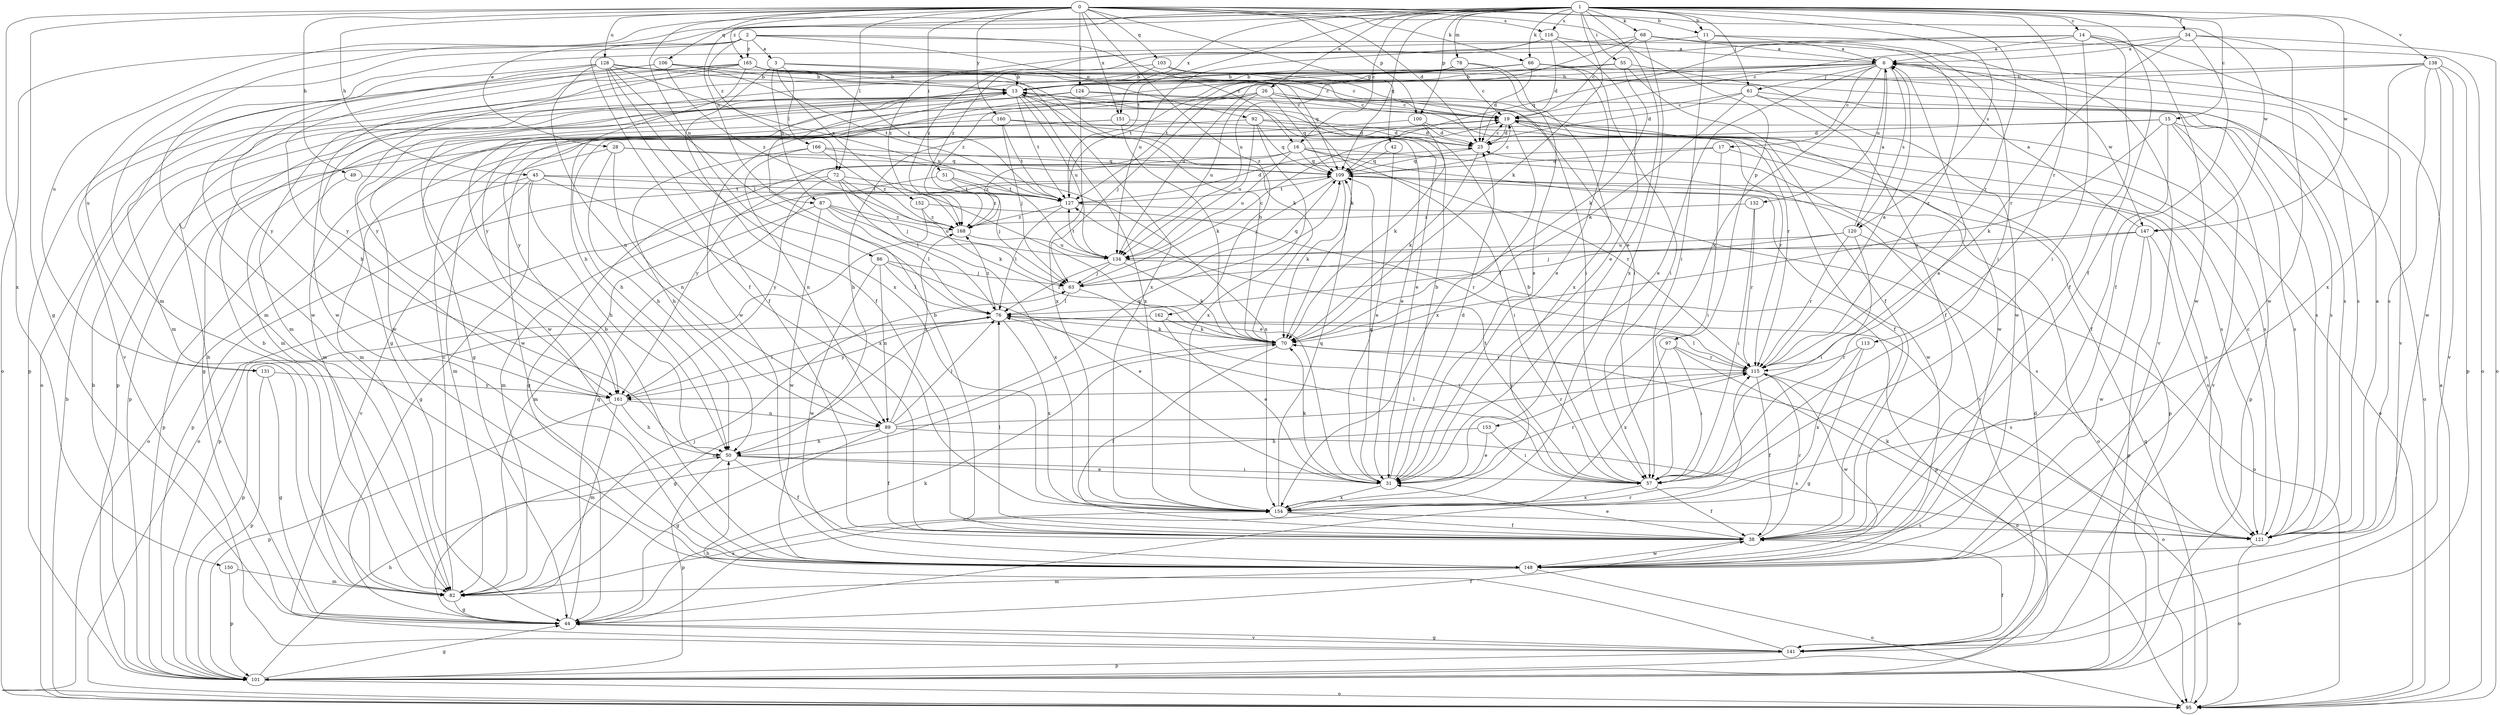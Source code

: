 strict digraph  {
0;
1;
2;
3;
6;
11;
13;
14;
15;
16;
17;
19;
25;
26;
28;
31;
34;
38;
42;
44;
45;
49;
50;
51;
55;
57;
61;
63;
66;
68;
70;
72;
76;
78;
82;
86;
87;
89;
92;
95;
97;
100;
101;
103;
106;
109;
113;
115;
116;
120;
121;
124;
127;
128;
131;
132;
134;
138;
141;
147;
148;
150;
151;
152;
153;
154;
160;
161;
162;
165;
166;
168;
0 -> 11  [label=b];
0 -> 25  [label=d];
0 -> 42  [label=g];
0 -> 44  [label=g];
0 -> 45  [label=h];
0 -> 49  [label=h];
0 -> 51  [label=i];
0 -> 66  [label=k];
0 -> 72  [label=l];
0 -> 86  [label=n];
0 -> 97  [label=p];
0 -> 100  [label=p];
0 -> 103  [label=q];
0 -> 106  [label=q];
0 -> 116  [label=s];
0 -> 124  [label=t];
0 -> 128  [label=u];
0 -> 147  [label=w];
0 -> 150  [label=x];
0 -> 151  [label=x];
0 -> 160  [label=y];
0 -> 162  [label=z];
0 -> 165  [label=z];
1 -> 11  [label=b];
1 -> 14  [label=c];
1 -> 15  [label=c];
1 -> 16  [label=c];
1 -> 26  [label=e];
1 -> 28  [label=e];
1 -> 31  [label=e];
1 -> 34  [label=f];
1 -> 38  [label=f];
1 -> 55  [label=i];
1 -> 61  [label=j];
1 -> 66  [label=k];
1 -> 68  [label=k];
1 -> 70  [label=k];
1 -> 78  [label=m];
1 -> 82  [label=m];
1 -> 87  [label=n];
1 -> 100  [label=p];
1 -> 109  [label=q];
1 -> 113  [label=r];
1 -> 115  [label=r];
1 -> 116  [label=s];
1 -> 120  [label=s];
1 -> 127  [label=t];
1 -> 131  [label=u];
1 -> 138  [label=v];
1 -> 147  [label=w];
1 -> 151  [label=x];
2 -> 3  [label=a];
2 -> 16  [label=c];
2 -> 38  [label=f];
2 -> 92  [label=o];
2 -> 95  [label=o];
2 -> 131  [label=u];
2 -> 141  [label=v];
2 -> 165  [label=z];
2 -> 166  [label=z];
3 -> 13  [label=b];
3 -> 38  [label=f];
3 -> 72  [label=l];
3 -> 87  [label=n];
3 -> 109  [label=q];
3 -> 152  [label=x];
6 -> 13  [label=b];
6 -> 17  [label=c];
6 -> 31  [label=e];
6 -> 44  [label=g];
6 -> 61  [label=j];
6 -> 120  [label=s];
6 -> 127  [label=t];
6 -> 132  [label=u];
6 -> 147  [label=w];
6 -> 153  [label=x];
6 -> 168  [label=z];
11 -> 6  [label=a];
11 -> 57  [label=i];
11 -> 95  [label=o];
11 -> 168  [label=z];
13 -> 19  [label=c];
13 -> 31  [label=e];
13 -> 82  [label=m];
13 -> 127  [label=t];
13 -> 134  [label=u];
13 -> 148  [label=w];
13 -> 154  [label=x];
14 -> 6  [label=a];
14 -> 38  [label=f];
14 -> 57  [label=i];
14 -> 109  [label=q];
14 -> 141  [label=v];
14 -> 148  [label=w];
14 -> 168  [label=z];
15 -> 25  [label=d];
15 -> 38  [label=f];
15 -> 50  [label=h];
15 -> 70  [label=k];
15 -> 101  [label=p];
15 -> 121  [label=s];
15 -> 141  [label=v];
16 -> 57  [label=i];
16 -> 109  [label=q];
16 -> 134  [label=u];
16 -> 141  [label=v];
16 -> 148  [label=w];
16 -> 161  [label=y];
16 -> 168  [label=z];
17 -> 44  [label=g];
17 -> 57  [label=i];
17 -> 101  [label=p];
17 -> 109  [label=q];
19 -> 25  [label=d];
19 -> 38  [label=f];
19 -> 50  [label=h];
19 -> 95  [label=o];
19 -> 121  [label=s];
19 -> 154  [label=x];
25 -> 19  [label=c];
25 -> 70  [label=k];
25 -> 109  [label=q];
26 -> 19  [label=c];
26 -> 44  [label=g];
26 -> 63  [label=j];
26 -> 109  [label=q];
26 -> 121  [label=s];
26 -> 134  [label=u];
26 -> 148  [label=w];
26 -> 161  [label=y];
28 -> 50  [label=h];
28 -> 82  [label=m];
28 -> 89  [label=n];
28 -> 109  [label=q];
28 -> 115  [label=r];
31 -> 13  [label=b];
31 -> 25  [label=d];
31 -> 70  [label=k];
31 -> 109  [label=q];
31 -> 115  [label=r];
31 -> 154  [label=x];
34 -> 6  [label=a];
34 -> 19  [label=c];
34 -> 38  [label=f];
34 -> 95  [label=o];
34 -> 115  [label=r];
34 -> 148  [label=w];
38 -> 13  [label=b];
38 -> 31  [label=e];
38 -> 76  [label=l];
38 -> 115  [label=r];
38 -> 148  [label=w];
42 -> 31  [label=e];
42 -> 109  [label=q];
44 -> 13  [label=b];
44 -> 38  [label=f];
44 -> 70  [label=k];
44 -> 109  [label=q];
44 -> 115  [label=r];
44 -> 141  [label=v];
45 -> 31  [label=e];
45 -> 44  [label=g];
45 -> 50  [label=h];
45 -> 95  [label=o];
45 -> 127  [label=t];
45 -> 141  [label=v];
45 -> 154  [label=x];
49 -> 101  [label=p];
49 -> 127  [label=t];
50 -> 31  [label=e];
50 -> 38  [label=f];
50 -> 57  [label=i];
50 -> 101  [label=p];
51 -> 63  [label=j];
51 -> 95  [label=o];
51 -> 127  [label=t];
51 -> 168  [label=z];
55 -> 13  [label=b];
55 -> 38  [label=f];
55 -> 70  [label=k];
55 -> 82  [label=m];
55 -> 148  [label=w];
57 -> 6  [label=a];
57 -> 13  [label=b];
57 -> 38  [label=f];
57 -> 76  [label=l];
57 -> 127  [label=t];
57 -> 154  [label=x];
61 -> 19  [label=c];
61 -> 25  [label=d];
61 -> 38  [label=f];
61 -> 70  [label=k];
61 -> 95  [label=o];
61 -> 121  [label=s];
63 -> 19  [label=c];
63 -> 57  [label=i];
63 -> 76  [label=l];
63 -> 109  [label=q];
66 -> 13  [label=b];
66 -> 25  [label=d];
66 -> 31  [label=e];
66 -> 57  [label=i];
66 -> 121  [label=s];
66 -> 127  [label=t];
66 -> 148  [label=w];
68 -> 6  [label=a];
68 -> 19  [label=c];
68 -> 57  [label=i];
68 -> 82  [label=m];
68 -> 115  [label=r];
68 -> 134  [label=u];
68 -> 154  [label=x];
70 -> 13  [label=b];
70 -> 38  [label=f];
70 -> 44  [label=g];
70 -> 115  [label=r];
72 -> 63  [label=j];
72 -> 70  [label=k];
72 -> 76  [label=l];
72 -> 101  [label=p];
72 -> 127  [label=t];
72 -> 161  [label=y];
76 -> 70  [label=k];
76 -> 82  [label=m];
76 -> 101  [label=p];
76 -> 121  [label=s];
76 -> 154  [label=x];
76 -> 168  [label=z];
78 -> 13  [label=b];
78 -> 19  [label=c];
78 -> 31  [label=e];
78 -> 134  [label=u];
78 -> 154  [label=x];
78 -> 161  [label=y];
82 -> 13  [label=b];
82 -> 19  [label=c];
82 -> 44  [label=g];
82 -> 63  [label=j];
82 -> 154  [label=x];
86 -> 31  [label=e];
86 -> 63  [label=j];
86 -> 76  [label=l];
86 -> 89  [label=n];
86 -> 148  [label=w];
87 -> 76  [label=l];
87 -> 82  [label=m];
87 -> 134  [label=u];
87 -> 148  [label=w];
87 -> 154  [label=x];
87 -> 168  [label=z];
89 -> 38  [label=f];
89 -> 44  [label=g];
89 -> 50  [label=h];
89 -> 76  [label=l];
89 -> 109  [label=q];
89 -> 115  [label=r];
89 -> 121  [label=s];
89 -> 168  [label=z];
92 -> 25  [label=d];
92 -> 82  [label=m];
92 -> 109  [label=q];
92 -> 121  [label=s];
92 -> 134  [label=u];
92 -> 154  [label=x];
95 -> 6  [label=a];
95 -> 13  [label=b];
95 -> 109  [label=q];
97 -> 57  [label=i];
97 -> 95  [label=o];
97 -> 115  [label=r];
97 -> 154  [label=x];
100 -> 25  [label=d];
100 -> 70  [label=k];
100 -> 101  [label=p];
100 -> 115  [label=r];
101 -> 13  [label=b];
101 -> 25  [label=d];
101 -> 44  [label=g];
101 -> 50  [label=h];
101 -> 95  [label=o];
103 -> 13  [label=b];
103 -> 19  [label=c];
103 -> 57  [label=i];
103 -> 95  [label=o];
106 -> 13  [label=b];
106 -> 50  [label=h];
106 -> 70  [label=k];
106 -> 127  [label=t];
106 -> 148  [label=w];
106 -> 168  [label=z];
109 -> 19  [label=c];
109 -> 63  [label=j];
109 -> 70  [label=k];
109 -> 82  [label=m];
109 -> 95  [label=o];
109 -> 121  [label=s];
109 -> 127  [label=t];
113 -> 44  [label=g];
113 -> 115  [label=r];
113 -> 154  [label=x];
115 -> 6  [label=a];
115 -> 38  [label=f];
115 -> 76  [label=l];
115 -> 95  [label=o];
115 -> 148  [label=w];
115 -> 161  [label=y];
116 -> 6  [label=a];
116 -> 25  [label=d];
116 -> 31  [label=e];
116 -> 134  [label=u];
116 -> 168  [label=z];
120 -> 6  [label=a];
120 -> 57  [label=i];
120 -> 63  [label=j];
120 -> 95  [label=o];
120 -> 115  [label=r];
120 -> 134  [label=u];
121 -> 6  [label=a];
121 -> 19  [label=c];
121 -> 70  [label=k];
121 -> 95  [label=o];
124 -> 19  [label=c];
124 -> 101  [label=p];
124 -> 115  [label=r];
124 -> 148  [label=w];
124 -> 154  [label=x];
127 -> 25  [label=d];
127 -> 76  [label=l];
127 -> 121  [label=s];
127 -> 168  [label=z];
128 -> 13  [label=b];
128 -> 38  [label=f];
128 -> 76  [label=l];
128 -> 82  [label=m];
128 -> 89  [label=n];
128 -> 121  [label=s];
128 -> 134  [label=u];
128 -> 154  [label=x];
128 -> 161  [label=y];
131 -> 44  [label=g];
131 -> 101  [label=p];
131 -> 161  [label=y];
132 -> 57  [label=i];
132 -> 115  [label=r];
132 -> 168  [label=z];
134 -> 63  [label=j];
134 -> 70  [label=k];
134 -> 76  [label=l];
134 -> 101  [label=p];
134 -> 127  [label=t];
138 -> 13  [label=b];
138 -> 101  [label=p];
138 -> 121  [label=s];
138 -> 141  [label=v];
138 -> 148  [label=w];
138 -> 154  [label=x];
138 -> 161  [label=y];
141 -> 38  [label=f];
141 -> 44  [label=g];
141 -> 50  [label=h];
141 -> 101  [label=p];
147 -> 6  [label=a];
147 -> 76  [label=l];
147 -> 101  [label=p];
147 -> 121  [label=s];
147 -> 134  [label=u];
147 -> 148  [label=w];
148 -> 13  [label=b];
148 -> 82  [label=m];
148 -> 95  [label=o];
150 -> 82  [label=m];
150 -> 101  [label=p];
151 -> 25  [label=d];
151 -> 70  [label=k];
151 -> 82  [label=m];
151 -> 148  [label=w];
152 -> 101  [label=p];
152 -> 115  [label=r];
152 -> 168  [label=z];
153 -> 31  [label=e];
153 -> 50  [label=h];
153 -> 57  [label=i];
154 -> 38  [label=f];
154 -> 109  [label=q];
154 -> 121  [label=s];
160 -> 25  [label=d];
160 -> 31  [label=e];
160 -> 44  [label=g];
160 -> 63  [label=j];
160 -> 127  [label=t];
161 -> 50  [label=h];
161 -> 76  [label=l];
161 -> 82  [label=m];
161 -> 89  [label=n];
161 -> 101  [label=p];
162 -> 31  [label=e];
162 -> 70  [label=k];
162 -> 161  [label=y];
165 -> 13  [label=b];
165 -> 19  [label=c];
165 -> 50  [label=h];
165 -> 57  [label=i];
165 -> 70  [label=k];
165 -> 101  [label=p];
165 -> 127  [label=t];
165 -> 141  [label=v];
165 -> 148  [label=w];
165 -> 154  [label=x];
165 -> 161  [label=y];
166 -> 50  [label=h];
166 -> 89  [label=n];
166 -> 109  [label=q];
166 -> 154  [label=x];
166 -> 168  [label=z];
168 -> 134  [label=u];
}
